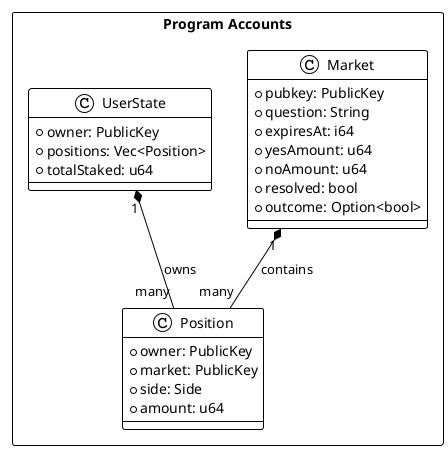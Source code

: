 @startuml
!theme plain
skinparam packageStyle rectangle

package "Program Accounts" {
    class Market {
        + pubkey: PublicKey
        + question: String
        + expiresAt: i64
        + yesAmount: u64
        + noAmount: u64
        + resolved: bool
        + outcome: Option<bool>
    }

    class Position {
        + owner: PublicKey
        + market: PublicKey
        + side: Side
        + amount: u64
    }

    class UserState {
        + owner: PublicKey
        + positions: Vec<Position>
        + totalStaked: u64
    }
}

Market "1" *-- "many" Position : contains
UserState "1" *-- "many" Position : owns
@enduml
